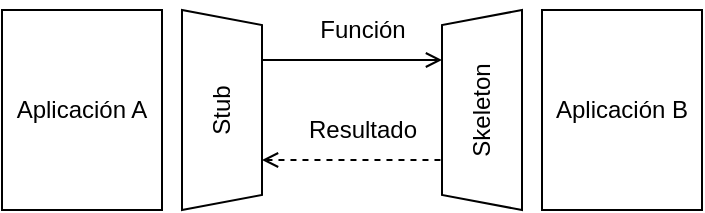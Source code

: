<mxfile>
    <diagram id="PhueQTqiLwWuwRucKA9R" name="Page-1">
        <mxGraphModel dx="282" dy="287" grid="1" gridSize="10" guides="1" tooltips="1" connect="1" arrows="1" fold="1" page="1" pageScale="1" pageWidth="850" pageHeight="1100" math="0" shadow="0">
            <root>
                <mxCell id="0"/>
                <mxCell id="1" parent="0"/>
                <mxCell id="2" value="Aplicación A" style="rounded=0;whiteSpace=wrap;html=1;strokeColor=light-dark(#000000,#006EAF);fontColor=light-dark(#000000,#006EAF);fillColor=none;" parent="1" vertex="1">
                    <mxGeometry x="40" y="155" width="80" height="100" as="geometry"/>
                </mxCell>
                <mxCell id="3" value="Aplicación B" style="rounded=0;whiteSpace=wrap;html=1;strokeColor=light-dark(#000000,#006EAF);fontColor=light-dark(#000000,#006EAF);fillColor=none;" parent="1" vertex="1">
                    <mxGeometry x="310" y="155" width="80" height="100" as="geometry"/>
                </mxCell>
                <mxCell id="8" value="" style="edgeStyle=none;html=1;endArrow=open;endFill=0;strokeColor=light-dark(#000000,#006EAF);fontColor=light-dark(#000000,#006EAF);exitX=0.75;exitY=1;exitDx=0;exitDy=0;entryX=0.75;entryY=0;entryDx=0;entryDy=0;" parent="1" source="6" target="7" edge="1">
                    <mxGeometry relative="1" as="geometry">
                        <mxPoint x="240" y="205" as="targetPoint"/>
                    </mxGeometry>
                </mxCell>
                <mxCell id="6" value="Stub" style="verticalLabelPosition=middle;verticalAlign=middle;html=1;shape=trapezoid;perimeter=trapezoidPerimeter;whiteSpace=wrap;size=0.075;arcSize=10;flipV=1;labelPosition=center;align=center;rotation=-90;strokeColor=light-dark(#000000,#006EAF);fontColor=light-dark(#000000,#006EAF);fillColor=none;" parent="1" vertex="1">
                    <mxGeometry x="100" y="185" width="100" height="40" as="geometry"/>
                </mxCell>
                <mxCell id="7" value="Skeleton" style="verticalLabelPosition=middle;verticalAlign=middle;html=1;shape=trapezoid;perimeter=trapezoidPerimeter;whiteSpace=wrap;size=0.075;arcSize=10;flipV=0;labelPosition=center;align=center;rotation=-90;strokeColor=light-dark(#000000,#006EAF);fontColor=light-dark(#000000,#006EAF);fillColor=none;" parent="1" vertex="1">
                    <mxGeometry x="230" y="185" width="100" height="40" as="geometry"/>
                </mxCell>
                <mxCell id="11" value="Función" style="text;html=1;align=center;verticalAlign=middle;resizable=0;points=[];autosize=1;strokeColor=none;fillColor=none;fontColor=light-dark(#000000,#006EAF);" vertex="1" parent="1">
                    <mxGeometry x="185" y="150" width="70" height="30" as="geometry"/>
                </mxCell>
                <mxCell id="12" value="Resultado" style="text;html=1;align=center;verticalAlign=middle;resizable=0;points=[];autosize=1;strokeColor=none;fillColor=none;fontColor=light-dark(#000000,#006EAF);" vertex="1" parent="1">
                    <mxGeometry x="180" y="200" width="80" height="30" as="geometry"/>
                </mxCell>
                <mxCell id="13" value="" style="edgeStyle=none;html=1;endArrow=none;endFill=0;strokeColor=light-dark(#000000,#006EAF);fontColor=light-dark(#000000,#006EAF);dashed=1;startArrow=open;startFill=0;exitX=0.25;exitY=1;exitDx=0;exitDy=0;entryX=0.25;entryY=0;entryDx=0;entryDy=0;" edge="1" parent="1" source="6" target="7">
                    <mxGeometry relative="1" as="geometry">
                        <mxPoint x="180" y="215" as="sourcePoint"/>
                        <mxPoint x="250" y="215" as="targetPoint"/>
                    </mxGeometry>
                </mxCell>
            </root>
        </mxGraphModel>
    </diagram>
</mxfile>